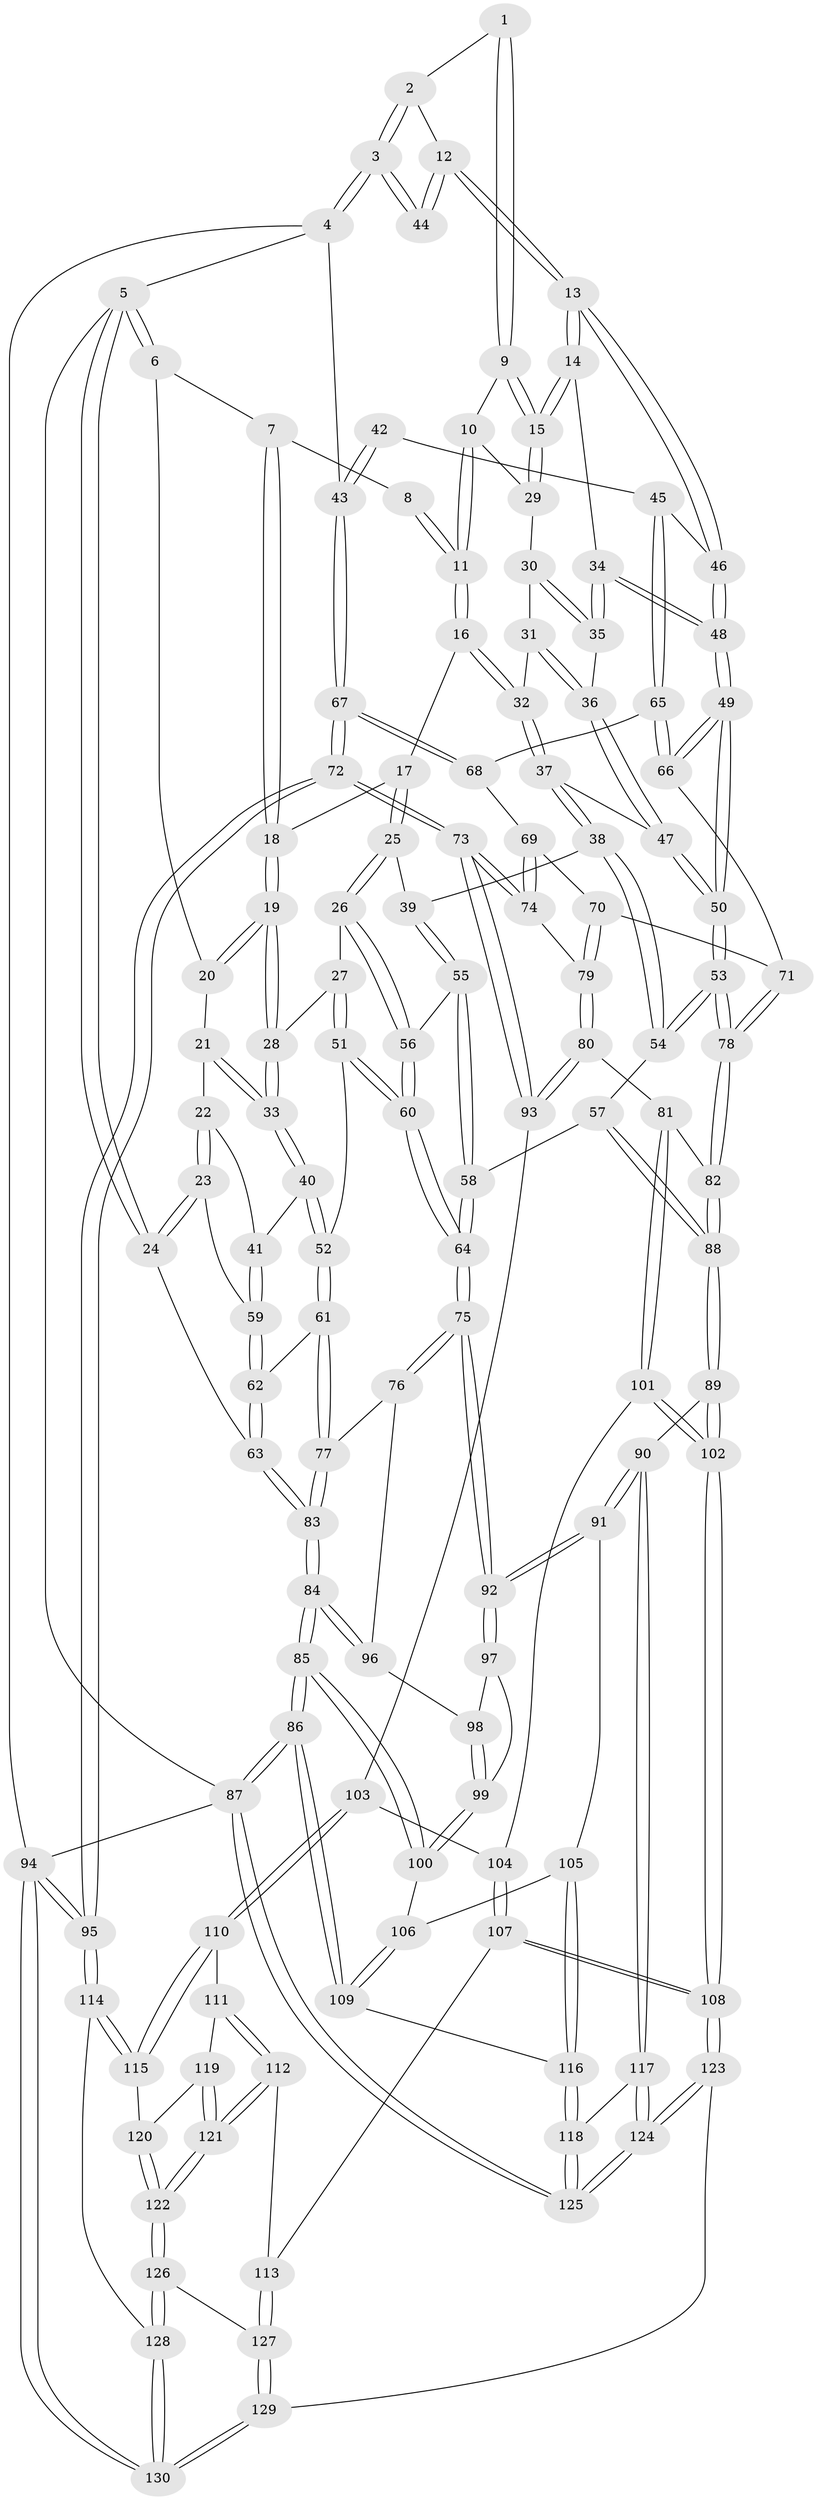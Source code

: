 // coarse degree distribution, {3: 0.1346153846153846, 9: 0.038461538461538464, 5: 0.38461538461538464, 4: 0.34615384615384615, 6: 0.07692307692307693, 7: 0.019230769230769232}
// Generated by graph-tools (version 1.1) at 2025/21/03/04/25 18:21:12]
// undirected, 130 vertices, 322 edges
graph export_dot {
graph [start="1"]
  node [color=gray90,style=filled];
  1 [pos="+0.7807606473375006+0"];
  2 [pos="+0.9155273874566275+0"];
  3 [pos="+1+0"];
  4 [pos="+1+0"];
  5 [pos="+0+0"];
  6 [pos="+0.1803117246919369+0"];
  7 [pos="+0.18943996943921013+0"];
  8 [pos="+0.4851549355359985+0"];
  9 [pos="+0.7136281582876268+0.046909910972201097"];
  10 [pos="+0.5421863105471311+0.08935834842834721"];
  11 [pos="+0.5080255913163036+0.08563199383737861"];
  12 [pos="+0.8467697835003432+0.17977163577201624"];
  13 [pos="+0.8166074471678911+0.22372771057093743"];
  14 [pos="+0.7695622913191827+0.1901603172083372"];
  15 [pos="+0.7328472906299133+0.1377728111174034"];
  16 [pos="+0.5029330978898021+0.09424126413920299"];
  17 [pos="+0.3689578746166346+0.10672810995991507"];
  18 [pos="+0.36098403955950203+0.1010184499944617"];
  19 [pos="+0.2601547450186398+0.139359212663669"];
  20 [pos="+0.19283298211417965+0"];
  21 [pos="+0.14359644823608742+0.13582562586935978"];
  22 [pos="+0.08774291331459219+0.1645977087264205"];
  23 [pos="+0+0.16293504021218466"];
  24 [pos="+0+0.10944282253525812"];
  25 [pos="+0.3554916340583558+0.2238493683987704"];
  26 [pos="+0.35190487270210674+0.22576113460228742"];
  27 [pos="+0.3156336834979426+0.22543856776881013"];
  28 [pos="+0.2489634758794606+0.20572426428037746"];
  29 [pos="+0.6360279679764452+0.1514183007841877"];
  30 [pos="+0.6299155542494164+0.1619982757731145"];
  31 [pos="+0.5932983443030931+0.18322803720750147"];
  32 [pos="+0.5023824739839576+0.14431981985944353"];
  33 [pos="+0.23332938438292075+0.213588476555592"];
  34 [pos="+0.6326783441938086+0.23994702264064105"];
  35 [pos="+0.6247571988492159+0.23576497698691706"];
  36 [pos="+0.6109626352481732+0.2337546220119295"];
  37 [pos="+0.489190044920261+0.20683336750078168"];
  38 [pos="+0.48429071046564637+0.21265574618549296"];
  39 [pos="+0.42012287807761195+0.22976202974497803"];
  40 [pos="+0.22563186632551543+0.22401337332206697"];
  41 [pos="+0.15241867267551285+0.2488330992129767"];
  42 [pos="+1+0.1655519863670089"];
  43 [pos="+1+0.14157882740695796"];
  44 [pos="+0.9071770329483647+0.14411703180077137"];
  45 [pos="+0.8249252487964895+0.24153931785932786"];
  46 [pos="+0.8210864126516372+0.23686187437587286"];
  47 [pos="+0.57068292564083+0.24231803176102304"];
  48 [pos="+0.64333566415512+0.35268460466696344"];
  49 [pos="+0.6065336435623713+0.4116199784393599"];
  50 [pos="+0.5832347154743819+0.4317061276560364"];
  51 [pos="+0.2743740979896497+0.39039073008371145"];
  52 [pos="+0.23833728536358004+0.38402417256522803"];
  53 [pos="+0.5813821302311262+0.43394207068382956"];
  54 [pos="+0.5138322734604304+0.4243917899548787"];
  55 [pos="+0.4176595647484426+0.3331289174598687"];
  56 [pos="+0.3574992385316205+0.31187208104625685"];
  57 [pos="+0.5135628512056303+0.42445365946598573"];
  58 [pos="+0.4910243065531762+0.423383200805143"];
  59 [pos="+0.11481064473535676+0.2963482018580107"];
  60 [pos="+0.2843750910085367+0.39432709436197605"];
  61 [pos="+0.14432419901781737+0.4139415316662241"];
  62 [pos="+0.119500205864198+0.37342040428217826"];
  63 [pos="+0+0.27810614991359534"];
  64 [pos="+0.35481514830771727+0.4614461182058425"];
  65 [pos="+0.8350332212104687+0.25715622862102777"];
  66 [pos="+0.788134977462455+0.393915626085372"];
  67 [pos="+1+0.33730356781649246"];
  68 [pos="+0.9446285658151949+0.32163125985221874"];
  69 [pos="+0.9215500152406952+0.38136029978902186"];
  70 [pos="+0.8124952839607511+0.4465866136131596"];
  71 [pos="+0.802001812236069+0.43695936288534193"];
  72 [pos="+1+0.6776127565277525"];
  73 [pos="+1+0.6486731728106869"];
  74 [pos="+0.9067320511725019+0.5005672924727833"];
  75 [pos="+0.3111336156601913+0.5984683134303096"];
  76 [pos="+0.12321258811902289+0.4921076373152325"];
  77 [pos="+0.11893925916612715+0.47519858668854076"];
  78 [pos="+0.6397864248978321+0.5360447936446687"];
  79 [pos="+0.8434967694290344+0.49728379924329147"];
  80 [pos="+0.7963862508706151+0.5568614598580464"];
  81 [pos="+0.6629223792170401+0.5728611906342266"];
  82 [pos="+0.6448568571205617+0.5529139628355584"];
  83 [pos="+0+0.45944495279725384"];
  84 [pos="+0+0.7573581484125067"];
  85 [pos="+0+0.9818588586594559"];
  86 [pos="+0+1"];
  87 [pos="+0+1"];
  88 [pos="+0.42074488947294686+0.7001594595372608"];
  89 [pos="+0.4077291366195898+0.7147876747509253"];
  90 [pos="+0.39768613305440464+0.7154886922945374"];
  91 [pos="+0.33916305336971375+0.6813281368215509"];
  92 [pos="+0.32099202001024996+0.6462180847101109"];
  93 [pos="+0.872494782974327+0.656837701874792"];
  94 [pos="+1+1"];
  95 [pos="+1+0.7167066355908989"];
  96 [pos="+0.09532384090048586+0.5798095610407025"];
  97 [pos="+0.20389687432672546+0.6394849393120678"];
  98 [pos="+0.11717583262947955+0.6140356036738993"];
  99 [pos="+0.12100861048152033+0.7130067205414341"];
  100 [pos="+0.11937814693458032+0.7260320096471214"];
  101 [pos="+0.686225628399721+0.6788426810879914"];
  102 [pos="+0.5290174967097757+0.7848486893818757"];
  103 [pos="+0.7669625238060864+0.7293843400699489"];
  104 [pos="+0.7319801390638494+0.718020820542947"];
  105 [pos="+0.22936752665385743+0.7477909403397763"];
  106 [pos="+0.21205689963528493+0.7489244131254289"];
  107 [pos="+0.648546666056318+0.8769246327992241"];
  108 [pos="+0.5898404705338763+0.9152497250245557"];
  109 [pos="+0.141444283987548+0.8436355699709802"];
  110 [pos="+0.7797289671572192+0.7538236327445162"];
  111 [pos="+0.7939363298671452+0.7945497135210448"];
  112 [pos="+0.7754469233018628+0.8447653564949422"];
  113 [pos="+0.7571511083222213+0.8659770254767125"];
  114 [pos="+1+0.7386953100393954"];
  115 [pos="+1+0.7740011792199325"];
  116 [pos="+0.22518864658933574+0.8580696945700804"];
  117 [pos="+0.3627720915057402+0.8427973578620088"];
  118 [pos="+0.23280706714685642+0.8716778544181675"];
  119 [pos="+0.8379016744104174+0.8144019269222205"];
  120 [pos="+0.9105857450971878+0.8184619586815871"];
  121 [pos="+0.8563230503135631+0.9149792130290081"];
  122 [pos="+0.8590546770727696+0.9196164814444053"];
  123 [pos="+0.5636727171228649+1"];
  124 [pos="+0.39800225779129617+1"];
  125 [pos="+0.15549787216787336+1"];
  126 [pos="+0.8593578366939044+0.9216320379842071"];
  127 [pos="+0.7731405752858057+0.9284700618073843"];
  128 [pos="+0.8761548074473794+0.9426740180292474"];
  129 [pos="+0.6384692312386271+1"];
  130 [pos="+0.9342419971762039+1"];
  1 -- 2;
  1 -- 9;
  1 -- 9;
  2 -- 3;
  2 -- 3;
  2 -- 12;
  3 -- 4;
  3 -- 4;
  3 -- 44;
  3 -- 44;
  4 -- 5;
  4 -- 43;
  4 -- 94;
  5 -- 6;
  5 -- 6;
  5 -- 24;
  5 -- 24;
  5 -- 87;
  6 -- 7;
  6 -- 20;
  7 -- 8;
  7 -- 18;
  7 -- 18;
  8 -- 11;
  8 -- 11;
  9 -- 10;
  9 -- 15;
  9 -- 15;
  10 -- 11;
  10 -- 11;
  10 -- 29;
  11 -- 16;
  11 -- 16;
  12 -- 13;
  12 -- 13;
  12 -- 44;
  12 -- 44;
  13 -- 14;
  13 -- 14;
  13 -- 46;
  13 -- 46;
  14 -- 15;
  14 -- 15;
  14 -- 34;
  15 -- 29;
  15 -- 29;
  16 -- 17;
  16 -- 32;
  16 -- 32;
  17 -- 18;
  17 -- 25;
  17 -- 25;
  18 -- 19;
  18 -- 19;
  19 -- 20;
  19 -- 20;
  19 -- 28;
  19 -- 28;
  20 -- 21;
  21 -- 22;
  21 -- 33;
  21 -- 33;
  22 -- 23;
  22 -- 23;
  22 -- 41;
  23 -- 24;
  23 -- 24;
  23 -- 59;
  24 -- 63;
  25 -- 26;
  25 -- 26;
  25 -- 39;
  26 -- 27;
  26 -- 56;
  26 -- 56;
  27 -- 28;
  27 -- 51;
  27 -- 51;
  28 -- 33;
  28 -- 33;
  29 -- 30;
  30 -- 31;
  30 -- 35;
  30 -- 35;
  31 -- 32;
  31 -- 36;
  31 -- 36;
  32 -- 37;
  32 -- 37;
  33 -- 40;
  33 -- 40;
  34 -- 35;
  34 -- 35;
  34 -- 48;
  34 -- 48;
  35 -- 36;
  36 -- 47;
  36 -- 47;
  37 -- 38;
  37 -- 38;
  37 -- 47;
  38 -- 39;
  38 -- 54;
  38 -- 54;
  39 -- 55;
  39 -- 55;
  40 -- 41;
  40 -- 52;
  40 -- 52;
  41 -- 59;
  41 -- 59;
  42 -- 43;
  42 -- 43;
  42 -- 45;
  43 -- 67;
  43 -- 67;
  45 -- 46;
  45 -- 65;
  45 -- 65;
  46 -- 48;
  46 -- 48;
  47 -- 50;
  47 -- 50;
  48 -- 49;
  48 -- 49;
  49 -- 50;
  49 -- 50;
  49 -- 66;
  49 -- 66;
  50 -- 53;
  50 -- 53;
  51 -- 52;
  51 -- 60;
  51 -- 60;
  52 -- 61;
  52 -- 61;
  53 -- 54;
  53 -- 54;
  53 -- 78;
  53 -- 78;
  54 -- 57;
  55 -- 56;
  55 -- 58;
  55 -- 58;
  56 -- 60;
  56 -- 60;
  57 -- 58;
  57 -- 88;
  57 -- 88;
  58 -- 64;
  58 -- 64;
  59 -- 62;
  59 -- 62;
  60 -- 64;
  60 -- 64;
  61 -- 62;
  61 -- 77;
  61 -- 77;
  62 -- 63;
  62 -- 63;
  63 -- 83;
  63 -- 83;
  64 -- 75;
  64 -- 75;
  65 -- 66;
  65 -- 66;
  65 -- 68;
  66 -- 71;
  67 -- 68;
  67 -- 68;
  67 -- 72;
  67 -- 72;
  68 -- 69;
  69 -- 70;
  69 -- 74;
  69 -- 74;
  70 -- 71;
  70 -- 79;
  70 -- 79;
  71 -- 78;
  71 -- 78;
  72 -- 73;
  72 -- 73;
  72 -- 95;
  72 -- 95;
  73 -- 74;
  73 -- 74;
  73 -- 93;
  73 -- 93;
  74 -- 79;
  75 -- 76;
  75 -- 76;
  75 -- 92;
  75 -- 92;
  76 -- 77;
  76 -- 96;
  77 -- 83;
  77 -- 83;
  78 -- 82;
  78 -- 82;
  79 -- 80;
  79 -- 80;
  80 -- 81;
  80 -- 93;
  80 -- 93;
  81 -- 82;
  81 -- 101;
  81 -- 101;
  82 -- 88;
  82 -- 88;
  83 -- 84;
  83 -- 84;
  84 -- 85;
  84 -- 85;
  84 -- 96;
  84 -- 96;
  85 -- 86;
  85 -- 86;
  85 -- 100;
  85 -- 100;
  86 -- 87;
  86 -- 87;
  86 -- 109;
  86 -- 109;
  87 -- 125;
  87 -- 125;
  87 -- 94;
  88 -- 89;
  88 -- 89;
  89 -- 90;
  89 -- 102;
  89 -- 102;
  90 -- 91;
  90 -- 91;
  90 -- 117;
  90 -- 117;
  91 -- 92;
  91 -- 92;
  91 -- 105;
  92 -- 97;
  92 -- 97;
  93 -- 103;
  94 -- 95;
  94 -- 95;
  94 -- 130;
  94 -- 130;
  95 -- 114;
  95 -- 114;
  96 -- 98;
  97 -- 98;
  97 -- 99;
  98 -- 99;
  98 -- 99;
  99 -- 100;
  99 -- 100;
  100 -- 106;
  101 -- 102;
  101 -- 102;
  101 -- 104;
  102 -- 108;
  102 -- 108;
  103 -- 104;
  103 -- 110;
  103 -- 110;
  104 -- 107;
  104 -- 107;
  105 -- 106;
  105 -- 116;
  105 -- 116;
  106 -- 109;
  106 -- 109;
  107 -- 108;
  107 -- 108;
  107 -- 113;
  108 -- 123;
  108 -- 123;
  109 -- 116;
  110 -- 111;
  110 -- 115;
  110 -- 115;
  111 -- 112;
  111 -- 112;
  111 -- 119;
  112 -- 113;
  112 -- 121;
  112 -- 121;
  113 -- 127;
  113 -- 127;
  114 -- 115;
  114 -- 115;
  114 -- 128;
  115 -- 120;
  116 -- 118;
  116 -- 118;
  117 -- 118;
  117 -- 124;
  117 -- 124;
  118 -- 125;
  118 -- 125;
  119 -- 120;
  119 -- 121;
  119 -- 121;
  120 -- 122;
  120 -- 122;
  121 -- 122;
  121 -- 122;
  122 -- 126;
  122 -- 126;
  123 -- 124;
  123 -- 124;
  123 -- 129;
  124 -- 125;
  124 -- 125;
  126 -- 127;
  126 -- 128;
  126 -- 128;
  127 -- 129;
  127 -- 129;
  128 -- 130;
  128 -- 130;
  129 -- 130;
  129 -- 130;
}

